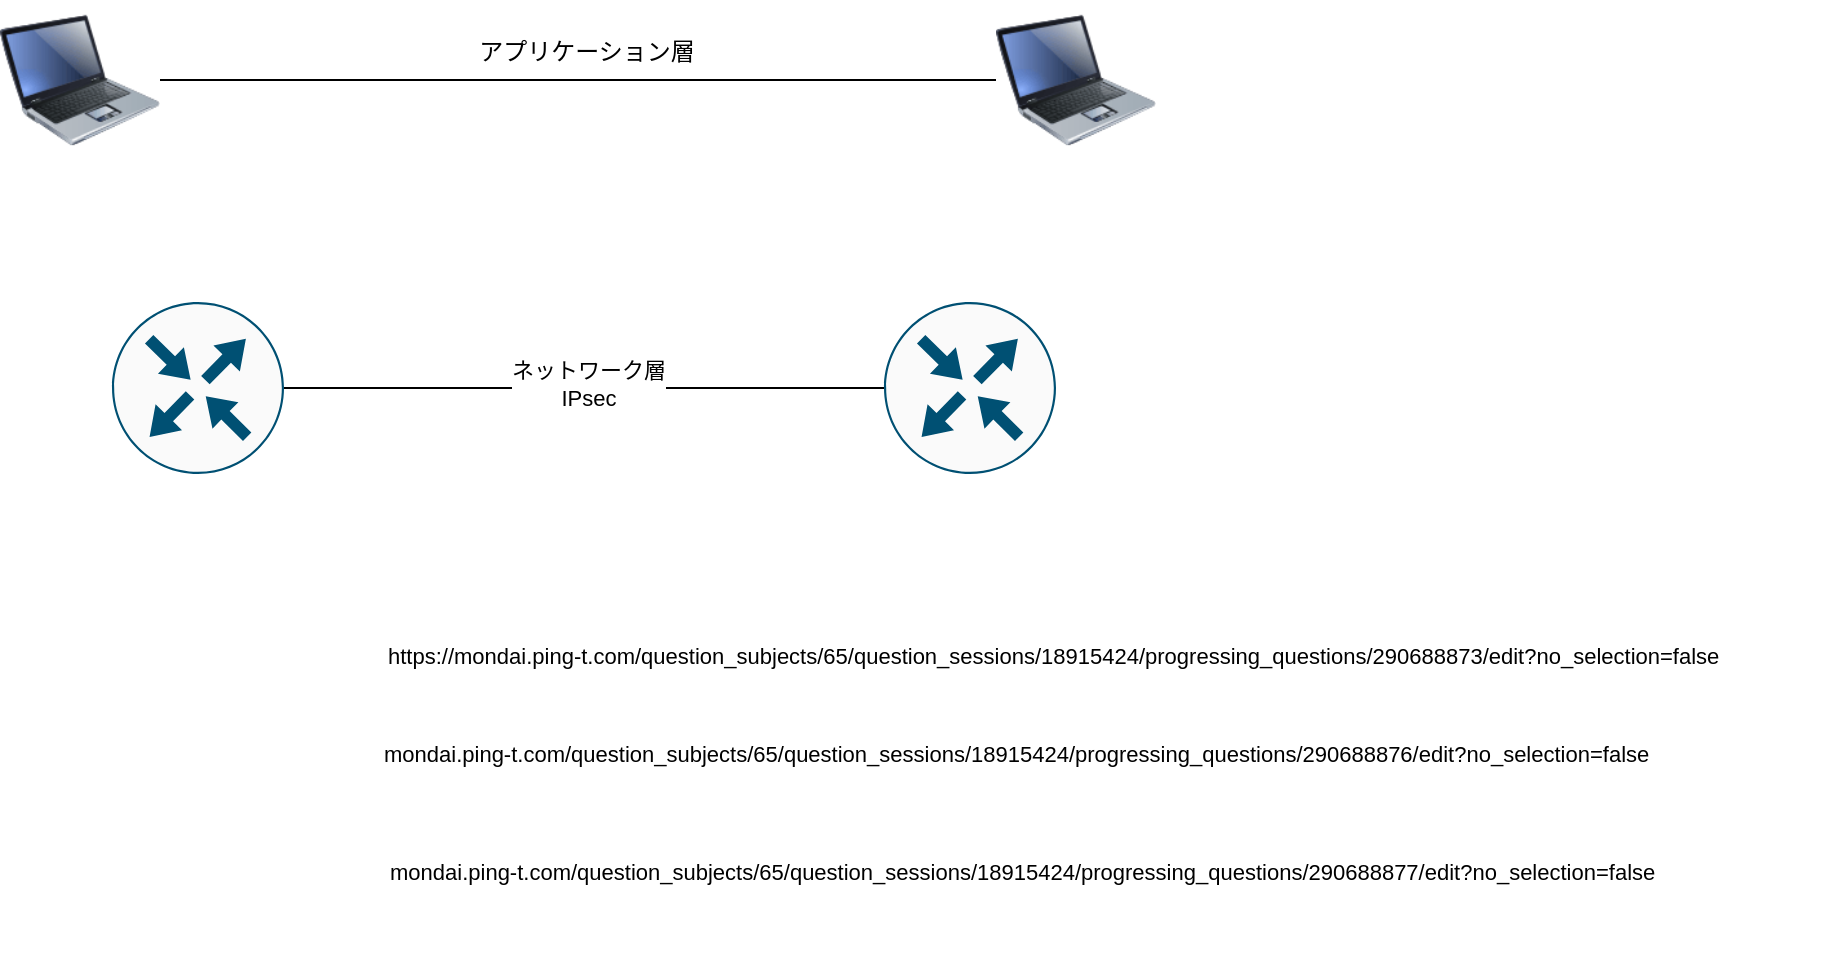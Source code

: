 <mxfile version="21.6.8" type="github">
  <diagram name="ページ1" id="dT8lKvFCBUrScKRdb4rl">
    <mxGraphModel dx="1914" dy="991" grid="0" gridSize="10" guides="1" tooltips="1" connect="1" arrows="1" fold="1" page="1" pageScale="1" pageWidth="827" pageHeight="1169" math="0" shadow="0">
      <root>
        <mxCell id="0" />
        <mxCell id="1" parent="0" />
        <mxCell id="H7sqoX2Ojq_gLP6LzIEQ-5" style="rounded=0;orthogonalLoop=1;jettySize=auto;html=1;exitX=1;exitY=0.5;exitDx=0;exitDy=0;endArrow=none;endFill=0;" edge="1" parent="1" source="H7sqoX2Ojq_gLP6LzIEQ-2" target="H7sqoX2Ojq_gLP6LzIEQ-3">
          <mxGeometry relative="1" as="geometry" />
        </mxCell>
        <mxCell id="H7sqoX2Ojq_gLP6LzIEQ-2" value="" style="image;html=1;image=img/lib/clip_art/computers/Laptop_128x128.png" vertex="1" parent="1">
          <mxGeometry x="131" y="81" width="80" height="80" as="geometry" />
        </mxCell>
        <mxCell id="H7sqoX2Ojq_gLP6LzIEQ-3" value="" style="image;html=1;image=img/lib/clip_art/computers/Laptop_128x128.png" vertex="1" parent="1">
          <mxGeometry x="629" y="81" width="80" height="80" as="geometry" />
        </mxCell>
        <mxCell id="H7sqoX2Ojq_gLP6LzIEQ-4" value="アプリケーション層" style="text;html=1;align=center;verticalAlign=middle;resizable=0;points=[];autosize=1;strokeColor=none;fillColor=none;" vertex="1" parent="1">
          <mxGeometry x="361" y="94" width="126" height="26" as="geometry" />
        </mxCell>
        <mxCell id="H7sqoX2Ojq_gLP6LzIEQ-10" style="edgeStyle=none;shape=connector;rounded=0;orthogonalLoop=1;jettySize=auto;html=1;exitX=1;exitY=0.5;exitDx=0;exitDy=0;exitPerimeter=0;labelBackgroundColor=default;strokeColor=default;fontFamily=Helvetica;fontSize=11;fontColor=default;endArrow=none;endFill=0;" edge="1" parent="1" source="H7sqoX2Ojq_gLP6LzIEQ-7" target="H7sqoX2Ojq_gLP6LzIEQ-9">
          <mxGeometry relative="1" as="geometry" />
        </mxCell>
        <mxCell id="H7sqoX2Ojq_gLP6LzIEQ-11" value="ネットワーク層&lt;br&gt;IPsec" style="edgeLabel;html=1;align=center;verticalAlign=middle;resizable=0;points=[];fontSize=11;fontFamily=Helvetica;fontColor=default;" vertex="1" connectable="0" parent="H7sqoX2Ojq_gLP6LzIEQ-10">
          <mxGeometry x="-0.238" y="2" relative="1" as="geometry">
            <mxPoint x="37" as="offset" />
          </mxGeometry>
        </mxCell>
        <mxCell id="H7sqoX2Ojq_gLP6LzIEQ-7" value="" style="sketch=0;points=[[0.5,0,0],[1,0.5,0],[0.5,1,0],[0,0.5,0],[0.145,0.145,0],[0.856,0.145,0],[0.855,0.856,0],[0.145,0.855,0]];verticalLabelPosition=bottom;html=1;verticalAlign=top;aspect=fixed;align=center;pointerEvents=1;shape=mxgraph.cisco19.rect;prIcon=router;fillColor=#FAFAFA;strokeColor=#005073;fontFamily=Helvetica;fontSize=11;fontColor=default;" vertex="1" parent="1">
          <mxGeometry x="187" y="232" width="86" height="86" as="geometry" />
        </mxCell>
        <mxCell id="H7sqoX2Ojq_gLP6LzIEQ-9" value="" style="sketch=0;points=[[0.5,0,0],[1,0.5,0],[0.5,1,0],[0,0.5,0],[0.145,0.145,0],[0.856,0.145,0],[0.855,0.856,0],[0.145,0.855,0]];verticalLabelPosition=bottom;html=1;verticalAlign=top;aspect=fixed;align=center;pointerEvents=1;shape=mxgraph.cisco19.rect;prIcon=router;fillColor=#FAFAFA;strokeColor=#005073;fontFamily=Helvetica;fontSize=11;fontColor=default;" vertex="1" parent="1">
          <mxGeometry x="573" y="232" width="86" height="86" as="geometry" />
        </mxCell>
        <UserObject label="https://mondai.ping-t.com/question_subjects/65/question_sessions/18915424/progressing_questions/290688873/edit?no_selection=false" link="https://mondai.ping-t.com/question_subjects/65/question_sessions/18915424/progressing_questions/290688873/edit?no_selection=false" id="H7sqoX2Ojq_gLP6LzIEQ-22">
          <mxCell style="text;whiteSpace=wrap;fontSize=11;fontFamily=Helvetica;fontColor=default;" vertex="1" parent="1">
            <mxGeometry x="323.26" y="396.01" width="728.74" height="62" as="geometry" />
          </mxCell>
        </UserObject>
        <UserObject label="mondai.ping-t.com/question_subjects/65/question_sessions/18915424/progressing_questions/290688876/edit?no_selection=false" link="mondai.ping-t.com/question_subjects/65/question_sessions/18915424/progressing_questions/290688876/edit?no_selection=false" id="H7sqoX2Ojq_gLP6LzIEQ-23">
          <mxCell style="text;whiteSpace=wrap;html=1;fontSize=11;fontFamily=Helvetica;fontColor=default;" vertex="1" parent="1">
            <mxGeometry x="321" y="445" width="677.26" height="62" as="geometry" />
          </mxCell>
        </UserObject>
        <UserObject label="mondai.ping-t.com/question_subjects/65/question_sessions/18915424/progressing_questions/290688877/edit?no_selection=false" link="mondai.ping-t.com/question_subjects/65/question_sessions/18915424/progressing_questions/290688877/edit?no_selection=false" id="H7sqoX2Ojq_gLP6LzIEQ-24">
          <mxCell style="text;whiteSpace=wrap;html=1;fontSize=11;fontFamily=Helvetica;fontColor=default;" vertex="1" parent="1">
            <mxGeometry x="323.52" y="504" width="674.74" height="62" as="geometry" />
          </mxCell>
        </UserObject>
      </root>
    </mxGraphModel>
  </diagram>
</mxfile>
